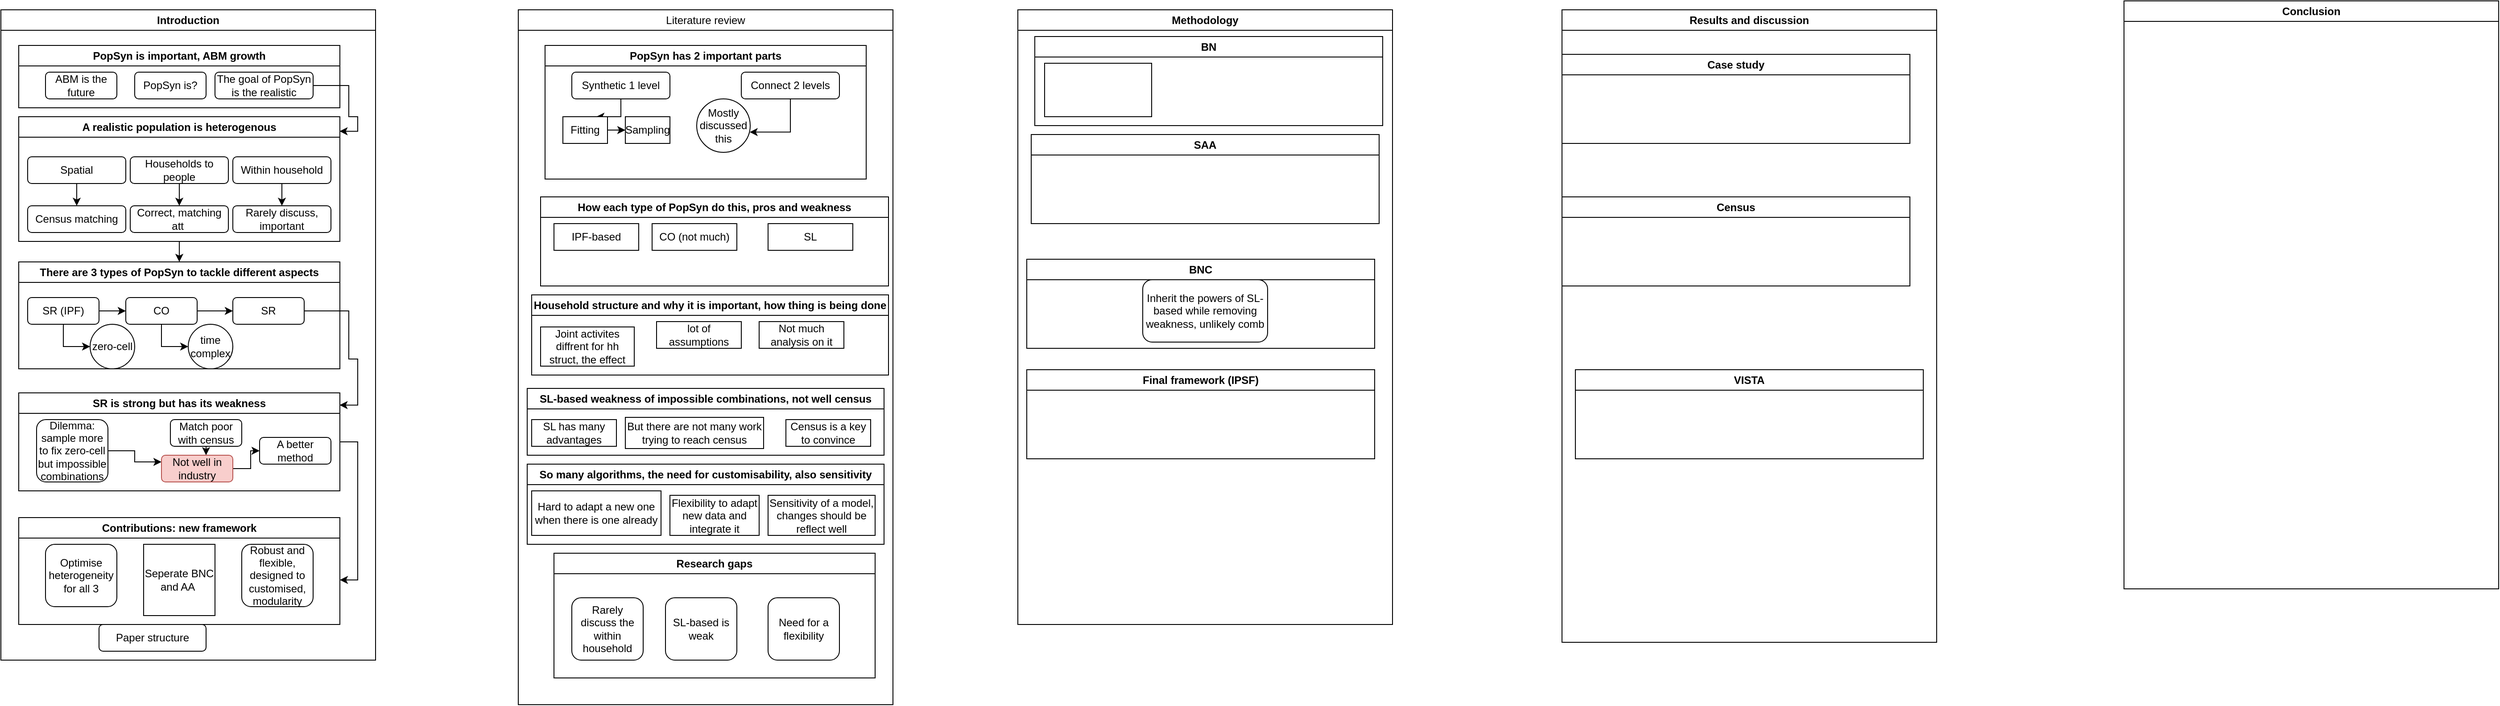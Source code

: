 <mxfile version="24.0.3" type="github">
  <diagram name="Page-1" id="E3KpyPitjYsLN0GZDoVW">
    <mxGraphModel dx="1434" dy="746" grid="1" gridSize="10" guides="1" tooltips="1" connect="1" arrows="1" fold="1" page="1" pageScale="1" pageWidth="1169" pageHeight="827" math="0" shadow="0">
      <root>
        <mxCell id="0" />
        <mxCell id="1" parent="0" />
        <mxCell id="9JcZxiStbfQCe7SZ0dCE-2" value="Introduction" style="swimlane;whiteSpace=wrap;html=1;" parent="1" vertex="1">
          <mxGeometry x="10" y="10" width="420" height="730" as="geometry" />
        </mxCell>
        <mxCell id="kDhQ7Uan6P-qZiMI29yH-2" value="PopSyn is important, ABM growth" style="swimlane;whiteSpace=wrap;html=1;" parent="9JcZxiStbfQCe7SZ0dCE-2" vertex="1">
          <mxGeometry x="20" y="40" width="360" height="70" as="geometry" />
        </mxCell>
        <mxCell id="kDhQ7Uan6P-qZiMI29yH-62" value="ABM is the future" style="rounded=1;whiteSpace=wrap;html=1;" parent="kDhQ7Uan6P-qZiMI29yH-2" vertex="1">
          <mxGeometry x="30" y="30" width="80" height="30" as="geometry" />
        </mxCell>
        <mxCell id="kDhQ7Uan6P-qZiMI29yH-63" value="PopSyn is?" style="rounded=1;whiteSpace=wrap;html=1;" parent="kDhQ7Uan6P-qZiMI29yH-2" vertex="1">
          <mxGeometry x="130" y="30" width="80" height="30" as="geometry" />
        </mxCell>
        <mxCell id="kDhQ7Uan6P-qZiMI29yH-64" value="The goal of PopSyn is the realistic" style="rounded=1;whiteSpace=wrap;html=1;" parent="kDhQ7Uan6P-qZiMI29yH-2" vertex="1">
          <mxGeometry x="220" y="30" width="110" height="30" as="geometry" />
        </mxCell>
        <mxCell id="kDhQ7Uan6P-qZiMI29yH-3" value="There are 3 types of PopSyn to tackle different aspects" style="swimlane;whiteSpace=wrap;html=1;" parent="9JcZxiStbfQCe7SZ0dCE-2" vertex="1">
          <mxGeometry x="20" y="283" width="360" height="120" as="geometry" />
        </mxCell>
        <mxCell id="kDhQ7Uan6P-qZiMI29yH-18" style="edgeStyle=orthogonalEdgeStyle;rounded=0;orthogonalLoop=1;jettySize=auto;html=1;entryX=0;entryY=0.5;entryDx=0;entryDy=0;" parent="kDhQ7Uan6P-qZiMI29yH-3" source="kDhQ7Uan6P-qZiMI29yH-6" target="kDhQ7Uan6P-qZiMI29yH-17" edge="1">
          <mxGeometry relative="1" as="geometry" />
        </mxCell>
        <mxCell id="kDhQ7Uan6P-qZiMI29yH-22" style="edgeStyle=orthogonalEdgeStyle;rounded=0;orthogonalLoop=1;jettySize=auto;html=1;" parent="kDhQ7Uan6P-qZiMI29yH-3" source="kDhQ7Uan6P-qZiMI29yH-6" target="kDhQ7Uan6P-qZiMI29yH-11" edge="1">
          <mxGeometry relative="1" as="geometry" />
        </mxCell>
        <mxCell id="kDhQ7Uan6P-qZiMI29yH-6" value="SR (IPF)" style="rounded=1;whiteSpace=wrap;html=1;" parent="kDhQ7Uan6P-qZiMI29yH-3" vertex="1">
          <mxGeometry x="10" y="40" width="80" height="30" as="geometry" />
        </mxCell>
        <mxCell id="kDhQ7Uan6P-qZiMI29yH-20" style="edgeStyle=orthogonalEdgeStyle;rounded=0;orthogonalLoop=1;jettySize=auto;html=1;entryX=0;entryY=0.5;entryDx=0;entryDy=0;" parent="kDhQ7Uan6P-qZiMI29yH-3" source="kDhQ7Uan6P-qZiMI29yH-11" target="kDhQ7Uan6P-qZiMI29yH-19" edge="1">
          <mxGeometry relative="1" as="geometry" />
        </mxCell>
        <mxCell id="kDhQ7Uan6P-qZiMI29yH-23" style="edgeStyle=orthogonalEdgeStyle;rounded=0;orthogonalLoop=1;jettySize=auto;html=1;entryX=0;entryY=0.5;entryDx=0;entryDy=0;" parent="kDhQ7Uan6P-qZiMI29yH-3" source="kDhQ7Uan6P-qZiMI29yH-11" target="kDhQ7Uan6P-qZiMI29yH-12" edge="1">
          <mxGeometry relative="1" as="geometry" />
        </mxCell>
        <mxCell id="kDhQ7Uan6P-qZiMI29yH-11" value="CO" style="rounded=1;whiteSpace=wrap;html=1;" parent="kDhQ7Uan6P-qZiMI29yH-3" vertex="1">
          <mxGeometry x="120" y="40" width="80" height="30" as="geometry" />
        </mxCell>
        <mxCell id="kDhQ7Uan6P-qZiMI29yH-12" value="SR" style="rounded=1;whiteSpace=wrap;html=1;" parent="kDhQ7Uan6P-qZiMI29yH-3" vertex="1">
          <mxGeometry x="240" y="40" width="80" height="30" as="geometry" />
        </mxCell>
        <mxCell id="kDhQ7Uan6P-qZiMI29yH-17" value="zero-cell" style="ellipse;whiteSpace=wrap;html=1;aspect=fixed;" parent="kDhQ7Uan6P-qZiMI29yH-3" vertex="1">
          <mxGeometry x="80" y="70" width="50" height="50" as="geometry" />
        </mxCell>
        <mxCell id="kDhQ7Uan6P-qZiMI29yH-19" value="time complex" style="ellipse;whiteSpace=wrap;html=1;aspect=fixed;" parent="kDhQ7Uan6P-qZiMI29yH-3" vertex="1">
          <mxGeometry x="190" y="70" width="50" height="50" as="geometry" />
        </mxCell>
        <mxCell id="kDhQ7Uan6P-qZiMI29yH-162" style="edgeStyle=orthogonalEdgeStyle;rounded=0;orthogonalLoop=1;jettySize=auto;html=1;" parent="9JcZxiStbfQCe7SZ0dCE-2" source="kDhQ7Uan6P-qZiMI29yH-13" edge="1">
          <mxGeometry relative="1" as="geometry">
            <mxPoint x="380" y="640" as="targetPoint" />
            <Array as="points">
              <mxPoint x="400" y="485" />
              <mxPoint x="400" y="640" />
            </Array>
          </mxGeometry>
        </mxCell>
        <mxCell id="kDhQ7Uan6P-qZiMI29yH-13" value="SR is strong but has its weakness" style="swimlane;whiteSpace=wrap;html=1;" parent="9JcZxiStbfQCe7SZ0dCE-2" vertex="1">
          <mxGeometry x="20" y="430" width="360" height="110" as="geometry" />
        </mxCell>
        <mxCell id="kDhQ7Uan6P-qZiMI29yH-28" style="edgeStyle=orthogonalEdgeStyle;rounded=0;orthogonalLoop=1;jettySize=auto;html=1;" parent="kDhQ7Uan6P-qZiMI29yH-13" source="kDhQ7Uan6P-qZiMI29yH-14" target="kDhQ7Uan6P-qZiMI29yH-26" edge="1">
          <mxGeometry relative="1" as="geometry">
            <Array as="points">
              <mxPoint x="190" y="70" />
              <mxPoint x="190" y="70" />
            </Array>
          </mxGeometry>
        </mxCell>
        <mxCell id="kDhQ7Uan6P-qZiMI29yH-14" value="Match poor with census" style="rounded=1;whiteSpace=wrap;html=1;" parent="kDhQ7Uan6P-qZiMI29yH-13" vertex="1">
          <mxGeometry x="170" y="30" width="80" height="30" as="geometry" />
        </mxCell>
        <mxCell id="kDhQ7Uan6P-qZiMI29yH-27" style="edgeStyle=orthogonalEdgeStyle;rounded=0;orthogonalLoop=1;jettySize=auto;html=1;entryX=0;entryY=0.25;entryDx=0;entryDy=0;" parent="kDhQ7Uan6P-qZiMI29yH-13" source="kDhQ7Uan6P-qZiMI29yH-16" target="kDhQ7Uan6P-qZiMI29yH-26" edge="1">
          <mxGeometry relative="1" as="geometry" />
        </mxCell>
        <mxCell id="kDhQ7Uan6P-qZiMI29yH-16" value="Dilemma: sample more to fix zero-cell but impossible combinations" style="rounded=1;whiteSpace=wrap;html=1;" parent="kDhQ7Uan6P-qZiMI29yH-13" vertex="1">
          <mxGeometry x="20" y="30" width="80" height="70" as="geometry" />
        </mxCell>
        <mxCell id="kDhQ7Uan6P-qZiMI29yH-61" style="edgeStyle=orthogonalEdgeStyle;rounded=0;orthogonalLoop=1;jettySize=auto;html=1;entryX=0;entryY=0.5;entryDx=0;entryDy=0;" parent="kDhQ7Uan6P-qZiMI29yH-13" source="kDhQ7Uan6P-qZiMI29yH-26" target="kDhQ7Uan6P-qZiMI29yH-60" edge="1">
          <mxGeometry relative="1" as="geometry" />
        </mxCell>
        <mxCell id="kDhQ7Uan6P-qZiMI29yH-26" value="Not well in industry" style="rounded=1;whiteSpace=wrap;html=1;fillColor=#f8cecc;strokeColor=#b85450;" parent="kDhQ7Uan6P-qZiMI29yH-13" vertex="1">
          <mxGeometry x="160" y="70" width="80" height="30" as="geometry" />
        </mxCell>
        <mxCell id="kDhQ7Uan6P-qZiMI29yH-60" value="A better method" style="rounded=1;whiteSpace=wrap;html=1;" parent="kDhQ7Uan6P-qZiMI29yH-13" vertex="1">
          <mxGeometry x="270" y="50" width="80" height="30" as="geometry" />
        </mxCell>
        <mxCell id="kDhQ7Uan6P-qZiMI29yH-145" style="edgeStyle=orthogonalEdgeStyle;rounded=0;orthogonalLoop=1;jettySize=auto;html=1;" parent="9JcZxiStbfQCe7SZ0dCE-2" source="kDhQ7Uan6P-qZiMI29yH-29" target="kDhQ7Uan6P-qZiMI29yH-3" edge="1">
          <mxGeometry relative="1" as="geometry" />
        </mxCell>
        <mxCell id="kDhQ7Uan6P-qZiMI29yH-29" value="A realistic population is heterogenous" style="swimlane;whiteSpace=wrap;html=1;" parent="9JcZxiStbfQCe7SZ0dCE-2" vertex="1">
          <mxGeometry x="20" y="120" width="360" height="140" as="geometry" />
        </mxCell>
        <mxCell id="kDhQ7Uan6P-qZiMI29yH-142" style="edgeStyle=orthogonalEdgeStyle;rounded=0;orthogonalLoop=1;jettySize=auto;html=1;entryX=0.5;entryY=0;entryDx=0;entryDy=0;" parent="kDhQ7Uan6P-qZiMI29yH-29" source="kDhQ7Uan6P-qZiMI29yH-77" target="kDhQ7Uan6P-qZiMI29yH-107" edge="1">
          <mxGeometry relative="1" as="geometry" />
        </mxCell>
        <mxCell id="kDhQ7Uan6P-qZiMI29yH-77" value="Spatial" style="rounded=1;whiteSpace=wrap;html=1;" parent="kDhQ7Uan6P-qZiMI29yH-29" vertex="1">
          <mxGeometry x="10" y="45" width="110" height="30" as="geometry" />
        </mxCell>
        <mxCell id="kDhQ7Uan6P-qZiMI29yH-143" style="edgeStyle=orthogonalEdgeStyle;rounded=0;orthogonalLoop=1;jettySize=auto;html=1;" parent="kDhQ7Uan6P-qZiMI29yH-29" source="kDhQ7Uan6P-qZiMI29yH-105" target="kDhQ7Uan6P-qZiMI29yH-108" edge="1">
          <mxGeometry relative="1" as="geometry" />
        </mxCell>
        <mxCell id="kDhQ7Uan6P-qZiMI29yH-105" value="Households to people" style="rounded=1;whiteSpace=wrap;html=1;" parent="kDhQ7Uan6P-qZiMI29yH-29" vertex="1">
          <mxGeometry x="125" y="45" width="110" height="30" as="geometry" />
        </mxCell>
        <mxCell id="kDhQ7Uan6P-qZiMI29yH-144" style="edgeStyle=orthogonalEdgeStyle;rounded=0;orthogonalLoop=1;jettySize=auto;html=1;" parent="kDhQ7Uan6P-qZiMI29yH-29" source="kDhQ7Uan6P-qZiMI29yH-106" target="kDhQ7Uan6P-qZiMI29yH-109" edge="1">
          <mxGeometry relative="1" as="geometry" />
        </mxCell>
        <mxCell id="kDhQ7Uan6P-qZiMI29yH-106" value="Within household" style="rounded=1;whiteSpace=wrap;html=1;" parent="kDhQ7Uan6P-qZiMI29yH-29" vertex="1">
          <mxGeometry x="240" y="45" width="110" height="30" as="geometry" />
        </mxCell>
        <mxCell id="kDhQ7Uan6P-qZiMI29yH-107" value="Census matching" style="rounded=1;whiteSpace=wrap;html=1;" parent="kDhQ7Uan6P-qZiMI29yH-29" vertex="1">
          <mxGeometry x="10" y="100" width="110" height="30" as="geometry" />
        </mxCell>
        <mxCell id="kDhQ7Uan6P-qZiMI29yH-108" value="Correct, matching att&amp;nbsp;" style="rounded=1;whiteSpace=wrap;html=1;" parent="kDhQ7Uan6P-qZiMI29yH-29" vertex="1">
          <mxGeometry x="125" y="100" width="110" height="30" as="geometry" />
        </mxCell>
        <mxCell id="kDhQ7Uan6P-qZiMI29yH-109" value="Rarely discuss, important" style="rounded=1;whiteSpace=wrap;html=1;" parent="kDhQ7Uan6P-qZiMI29yH-29" vertex="1">
          <mxGeometry x="240" y="100" width="110" height="30" as="geometry" />
        </mxCell>
        <mxCell id="kDhQ7Uan6P-qZiMI29yH-65" style="edgeStyle=orthogonalEdgeStyle;rounded=0;orthogonalLoop=1;jettySize=auto;html=1;entryX=0.999;entryY=0.117;entryDx=0;entryDy=0;entryPerimeter=0;" parent="9JcZxiStbfQCe7SZ0dCE-2" source="kDhQ7Uan6P-qZiMI29yH-64" target="kDhQ7Uan6P-qZiMI29yH-29" edge="1">
          <mxGeometry relative="1" as="geometry">
            <Array as="points">
              <mxPoint x="390" y="85" />
              <mxPoint x="390" y="120" />
              <mxPoint x="400" y="120" />
              <mxPoint x="400" y="136" />
            </Array>
          </mxGeometry>
        </mxCell>
        <mxCell id="kDhQ7Uan6P-qZiMI29yH-66" style="edgeStyle=orthogonalEdgeStyle;rounded=0;orthogonalLoop=1;jettySize=auto;html=1;entryX=0.999;entryY=0.125;entryDx=0;entryDy=0;entryPerimeter=0;" parent="9JcZxiStbfQCe7SZ0dCE-2" source="kDhQ7Uan6P-qZiMI29yH-12" target="kDhQ7Uan6P-qZiMI29yH-13" edge="1">
          <mxGeometry relative="1" as="geometry">
            <Array as="points">
              <mxPoint x="390" y="338" />
              <mxPoint x="390" y="392" />
              <mxPoint x="400" y="392" />
              <mxPoint x="400" y="444" />
            </Array>
          </mxGeometry>
        </mxCell>
        <mxCell id="kDhQ7Uan6P-qZiMI29yH-147" value="Contributions: new framework" style="swimlane;whiteSpace=wrap;html=1;" parent="9JcZxiStbfQCe7SZ0dCE-2" vertex="1">
          <mxGeometry x="20" y="570" width="360" height="120" as="geometry" />
        </mxCell>
        <mxCell id="kDhQ7Uan6P-qZiMI29yH-151" value="Optimise heterogeneity for all 3" style="rounded=1;whiteSpace=wrap;html=1;" parent="kDhQ7Uan6P-qZiMI29yH-147" vertex="1">
          <mxGeometry x="30" y="30" width="80" height="70" as="geometry" />
        </mxCell>
        <mxCell id="kDhQ7Uan6P-qZiMI29yH-159" value="Robust and flexible, designed to customised, modularity" style="rounded=1;whiteSpace=wrap;html=1;" parent="kDhQ7Uan6P-qZiMI29yH-147" vertex="1">
          <mxGeometry x="250" y="30" width="80" height="70" as="geometry" />
        </mxCell>
        <mxCell id="CAB0hIEBxI8b0vONK17G-1" value="Seperate BNC and AA&amp;nbsp;" style="whiteSpace=wrap;html=1;aspect=fixed;" vertex="1" parent="kDhQ7Uan6P-qZiMI29yH-147">
          <mxGeometry x="140" y="30" width="80" height="80" as="geometry" />
        </mxCell>
        <mxCell id="kDhQ7Uan6P-qZiMI29yH-161" value="Paper structure" style="rounded=1;whiteSpace=wrap;html=1;" parent="9JcZxiStbfQCe7SZ0dCE-2" vertex="1">
          <mxGeometry x="110" y="690" width="120" height="30" as="geometry" />
        </mxCell>
        <mxCell id="9JcZxiStbfQCe7SZ0dCE-9" value="Literature review" style="swimlane;whiteSpace=wrap;html=1;fontStyle=0" parent="1" vertex="1">
          <mxGeometry x="590" y="10" width="420" height="780" as="geometry" />
        </mxCell>
        <mxCell id="kDhQ7Uan6P-qZiMI29yH-163" value="PopSyn has 2 important parts" style="swimlane;whiteSpace=wrap;html=1;" parent="9JcZxiStbfQCe7SZ0dCE-9" vertex="1">
          <mxGeometry x="30" y="40" width="360" height="150" as="geometry" />
        </mxCell>
        <mxCell id="kDhQ7Uan6P-qZiMI29yH-190" style="edgeStyle=orthogonalEdgeStyle;rounded=0;orthogonalLoop=1;jettySize=auto;html=1;entryX=0.75;entryY=0;entryDx=0;entryDy=0;" parent="kDhQ7Uan6P-qZiMI29yH-163" source="kDhQ7Uan6P-qZiMI29yH-173" target="kDhQ7Uan6P-qZiMI29yH-188" edge="1">
          <mxGeometry relative="1" as="geometry" />
        </mxCell>
        <mxCell id="kDhQ7Uan6P-qZiMI29yH-173" value="Synthetic 1 level" style="rounded=1;whiteSpace=wrap;html=1;" parent="kDhQ7Uan6P-qZiMI29yH-163" vertex="1">
          <mxGeometry x="30" y="30" width="110" height="30" as="geometry" />
        </mxCell>
        <mxCell id="kDhQ7Uan6P-qZiMI29yH-174" value="Connect 2 levels" style="rounded=1;whiteSpace=wrap;html=1;" parent="kDhQ7Uan6P-qZiMI29yH-163" vertex="1">
          <mxGeometry x="220" y="30" width="110" height="30" as="geometry" />
        </mxCell>
        <mxCell id="kDhQ7Uan6P-qZiMI29yH-175" value="Mostly discussed this" style="ellipse;whiteSpace=wrap;html=1;aspect=fixed;" parent="kDhQ7Uan6P-qZiMI29yH-163" vertex="1">
          <mxGeometry x="170" y="60" width="60" height="60" as="geometry" />
        </mxCell>
        <mxCell id="kDhQ7Uan6P-qZiMI29yH-176" style="edgeStyle=orthogonalEdgeStyle;rounded=0;orthogonalLoop=1;jettySize=auto;html=1;entryX=0.989;entryY=0.621;entryDx=0;entryDy=0;entryPerimeter=0;" parent="kDhQ7Uan6P-qZiMI29yH-163" source="kDhQ7Uan6P-qZiMI29yH-174" target="kDhQ7Uan6P-qZiMI29yH-175" edge="1">
          <mxGeometry relative="1" as="geometry" />
        </mxCell>
        <mxCell id="kDhQ7Uan6P-qZiMI29yH-191" style="edgeStyle=orthogonalEdgeStyle;rounded=0;orthogonalLoop=1;jettySize=auto;html=1;" parent="kDhQ7Uan6P-qZiMI29yH-163" source="kDhQ7Uan6P-qZiMI29yH-188" target="kDhQ7Uan6P-qZiMI29yH-189" edge="1">
          <mxGeometry relative="1" as="geometry" />
        </mxCell>
        <mxCell id="kDhQ7Uan6P-qZiMI29yH-188" value="Fitting" style="rounded=0;whiteSpace=wrap;html=1;" parent="kDhQ7Uan6P-qZiMI29yH-163" vertex="1">
          <mxGeometry x="20" y="80" width="50" height="30" as="geometry" />
        </mxCell>
        <mxCell id="kDhQ7Uan6P-qZiMI29yH-189" value="Sampling" style="rounded=0;whiteSpace=wrap;html=1;" parent="kDhQ7Uan6P-qZiMI29yH-163" vertex="1">
          <mxGeometry x="90" y="80" width="50" height="30" as="geometry" />
        </mxCell>
        <mxCell id="kDhQ7Uan6P-qZiMI29yH-183" value="How each type of PopSyn do this, pros and weakness" style="swimlane;whiteSpace=wrap;html=1;" parent="9JcZxiStbfQCe7SZ0dCE-9" vertex="1">
          <mxGeometry x="25" y="210" width="390" height="100" as="geometry" />
        </mxCell>
        <mxCell id="XoDV8wvF4kE5OMTNRvPN-1" value="IPF-based" style="rounded=0;whiteSpace=wrap;html=1;" parent="kDhQ7Uan6P-qZiMI29yH-183" vertex="1">
          <mxGeometry x="15" y="30" width="95" height="30" as="geometry" />
        </mxCell>
        <mxCell id="XoDV8wvF4kE5OMTNRvPN-2" value="CO (not much)" style="rounded=0;whiteSpace=wrap;html=1;" parent="kDhQ7Uan6P-qZiMI29yH-183" vertex="1">
          <mxGeometry x="125" y="30" width="95" height="30" as="geometry" />
        </mxCell>
        <mxCell id="XoDV8wvF4kE5OMTNRvPN-6" value="SL" style="rounded=0;whiteSpace=wrap;html=1;" parent="kDhQ7Uan6P-qZiMI29yH-183" vertex="1">
          <mxGeometry x="255" y="30" width="95" height="30" as="geometry" />
        </mxCell>
        <mxCell id="kDhQ7Uan6P-qZiMI29yH-205" value="Research gaps" style="swimlane;whiteSpace=wrap;html=1;" parent="9JcZxiStbfQCe7SZ0dCE-9" vertex="1">
          <mxGeometry x="40" y="610" width="360" height="140" as="geometry" />
        </mxCell>
        <mxCell id="kDhQ7Uan6P-qZiMI29yH-206" value="Rarely discuss the within household" style="rounded=1;whiteSpace=wrap;html=1;" parent="kDhQ7Uan6P-qZiMI29yH-205" vertex="1">
          <mxGeometry x="20" y="50" width="80" height="70" as="geometry" />
        </mxCell>
        <mxCell id="kDhQ7Uan6P-qZiMI29yH-207" value="SL-based is weak" style="rounded=1;whiteSpace=wrap;html=1;" parent="kDhQ7Uan6P-qZiMI29yH-205" vertex="1">
          <mxGeometry x="125" y="50" width="80" height="70" as="geometry" />
        </mxCell>
        <mxCell id="kDhQ7Uan6P-qZiMI29yH-208" value="Need for a flexibility" style="rounded=1;whiteSpace=wrap;html=1;" parent="kDhQ7Uan6P-qZiMI29yH-205" vertex="1">
          <mxGeometry x="240" y="50" width="80" height="70" as="geometry" />
        </mxCell>
        <mxCell id="kDhQ7Uan6P-qZiMI29yH-192" value="Household structure and why it is important, how thing is being done" style="swimlane;whiteSpace=wrap;html=1;" parent="9JcZxiStbfQCe7SZ0dCE-9" vertex="1">
          <mxGeometry x="15" y="320" width="400" height="90" as="geometry" />
        </mxCell>
        <mxCell id="kDhQ7Uan6P-qZiMI29yH-217" value="Joint activites diffrent for hh struct, the effect" style="rounded=0;whiteSpace=wrap;html=1;" parent="kDhQ7Uan6P-qZiMI29yH-192" vertex="1">
          <mxGeometry x="10" y="36" width="105" height="44" as="geometry" />
        </mxCell>
        <mxCell id="XoDV8wvF4kE5OMTNRvPN-7" value="lot of assumptions" style="rounded=0;whiteSpace=wrap;html=1;" parent="kDhQ7Uan6P-qZiMI29yH-192" vertex="1">
          <mxGeometry x="140" y="30" width="95" height="30" as="geometry" />
        </mxCell>
        <mxCell id="XoDV8wvF4kE5OMTNRvPN-8" value="Not much analysis on it" style="rounded=0;whiteSpace=wrap;html=1;" parent="kDhQ7Uan6P-qZiMI29yH-192" vertex="1">
          <mxGeometry x="255" y="30" width="95" height="30" as="geometry" />
        </mxCell>
        <mxCell id="kDhQ7Uan6P-qZiMI29yH-209" value="SL-based weakness of impossible combinations, not well census" style="swimlane;whiteSpace=wrap;html=1;" parent="9JcZxiStbfQCe7SZ0dCE-9" vertex="1">
          <mxGeometry x="10" y="425" width="400" height="75" as="geometry" />
        </mxCell>
        <mxCell id="XoDV8wvF4kE5OMTNRvPN-9" value="SL has many advantages" style="rounded=0;whiteSpace=wrap;html=1;" parent="kDhQ7Uan6P-qZiMI29yH-209" vertex="1">
          <mxGeometry x="5" y="35" width="95" height="30" as="geometry" />
        </mxCell>
        <mxCell id="XoDV8wvF4kE5OMTNRvPN-10" value="But there are not many work trying to reach census" style="rounded=0;whiteSpace=wrap;html=1;" parent="kDhQ7Uan6P-qZiMI29yH-209" vertex="1">
          <mxGeometry x="110" y="32.5" width="155" height="35" as="geometry" />
        </mxCell>
        <mxCell id="XoDV8wvF4kE5OMTNRvPN-12" value="Census is a key to convince" style="rounded=0;whiteSpace=wrap;html=1;" parent="kDhQ7Uan6P-qZiMI29yH-209" vertex="1">
          <mxGeometry x="290" y="35" width="95" height="30" as="geometry" />
        </mxCell>
        <mxCell id="kDhQ7Uan6P-qZiMI29yH-210" value="So many algorithms, the need for customisability, also sensitivity" style="swimlane;whiteSpace=wrap;html=1;" parent="9JcZxiStbfQCe7SZ0dCE-9" vertex="1">
          <mxGeometry x="10" y="510" width="400" height="90" as="geometry" />
        </mxCell>
        <mxCell id="XoDV8wvF4kE5OMTNRvPN-11" value="Hard to adapt a new one when there is one already" style="rounded=0;whiteSpace=wrap;html=1;" parent="kDhQ7Uan6P-qZiMI29yH-210" vertex="1">
          <mxGeometry x="5" y="30" width="145" height="50" as="geometry" />
        </mxCell>
        <mxCell id="XoDV8wvF4kE5OMTNRvPN-13" value="Flexibility to adapt new data and integrate it" style="rounded=0;whiteSpace=wrap;html=1;" parent="kDhQ7Uan6P-qZiMI29yH-210" vertex="1">
          <mxGeometry x="160" y="35" width="100" height="45" as="geometry" />
        </mxCell>
        <mxCell id="XoDV8wvF4kE5OMTNRvPN-43" value="Sensitivity of a model, changes should be reflect well" style="rounded=0;whiteSpace=wrap;html=1;" parent="kDhQ7Uan6P-qZiMI29yH-210" vertex="1">
          <mxGeometry x="270" y="35" width="120" height="45" as="geometry" />
        </mxCell>
        <mxCell id="9JcZxiStbfQCe7SZ0dCE-10" value="Methodology" style="swimlane;whiteSpace=wrap;html=1;" parent="1" vertex="1">
          <mxGeometry x="1150" y="10" width="420" height="690" as="geometry" />
        </mxCell>
        <mxCell id="kDhQ7Uan6P-qZiMI29yH-211" value="SAA" style="swimlane;whiteSpace=wrap;html=1;" parent="9JcZxiStbfQCe7SZ0dCE-10" vertex="1">
          <mxGeometry x="15" y="140" width="390" height="100" as="geometry" />
        </mxCell>
        <mxCell id="kDhQ7Uan6P-qZiMI29yH-212" value="BNC" style="swimlane;whiteSpace=wrap;html=1;" parent="9JcZxiStbfQCe7SZ0dCE-10" vertex="1">
          <mxGeometry x="10" y="280" width="390" height="100" as="geometry" />
        </mxCell>
        <mxCell id="kDhQ7Uan6P-qZiMI29yH-155" value="Inherit the powers of SL-based while removing weakness, unlikely comb" style="rounded=1;whiteSpace=wrap;html=1;" parent="kDhQ7Uan6P-qZiMI29yH-212" vertex="1">
          <mxGeometry x="130" y="23" width="140" height="70" as="geometry" />
        </mxCell>
        <mxCell id="kDhQ7Uan6P-qZiMI29yH-213" value="Final framework (IPSF)" style="swimlane;whiteSpace=wrap;html=1;startSize=23;" parent="9JcZxiStbfQCe7SZ0dCE-10" vertex="1">
          <mxGeometry x="10" y="404" width="390" height="100" as="geometry" />
        </mxCell>
        <mxCell id="XoDV8wvF4kE5OMTNRvPN-44" value="BN" style="swimlane;whiteSpace=wrap;html=1;" parent="9JcZxiStbfQCe7SZ0dCE-10" vertex="1">
          <mxGeometry x="19" y="30" width="390" height="100" as="geometry" />
        </mxCell>
        <mxCell id="XoDV8wvF4kE5OMTNRvPN-45" value="" style="rounded=0;whiteSpace=wrap;html=1;" parent="XoDV8wvF4kE5OMTNRvPN-44" vertex="1">
          <mxGeometry x="11" y="30" width="120" height="60" as="geometry" />
        </mxCell>
        <mxCell id="9JcZxiStbfQCe7SZ0dCE-11" value="Results and discussion" style="swimlane;whiteSpace=wrap;html=1;" parent="1" vertex="1">
          <mxGeometry x="1760" y="10" width="420" height="710" as="geometry" />
        </mxCell>
        <mxCell id="kDhQ7Uan6P-qZiMI29yH-214" value="Case study" style="swimlane;whiteSpace=wrap;html=1;" parent="9JcZxiStbfQCe7SZ0dCE-11" vertex="1">
          <mxGeometry y="50" width="390" height="100" as="geometry" />
        </mxCell>
        <mxCell id="kDhQ7Uan6P-qZiMI29yH-215" value="Census" style="swimlane;whiteSpace=wrap;html=1;" parent="9JcZxiStbfQCe7SZ0dCE-11" vertex="1">
          <mxGeometry y="210" width="390" height="100" as="geometry" />
        </mxCell>
        <mxCell id="kDhQ7Uan6P-qZiMI29yH-216" value="VISTA" style="swimlane;whiteSpace=wrap;html=1;" parent="9JcZxiStbfQCe7SZ0dCE-11" vertex="1">
          <mxGeometry x="15" y="404" width="390" height="100" as="geometry" />
        </mxCell>
        <mxCell id="9JcZxiStbfQCe7SZ0dCE-12" value="Conclusion" style="swimlane;whiteSpace=wrap;html=1;" parent="1" vertex="1">
          <mxGeometry x="2390" width="420" height="660" as="geometry" />
        </mxCell>
      </root>
    </mxGraphModel>
  </diagram>
</mxfile>
